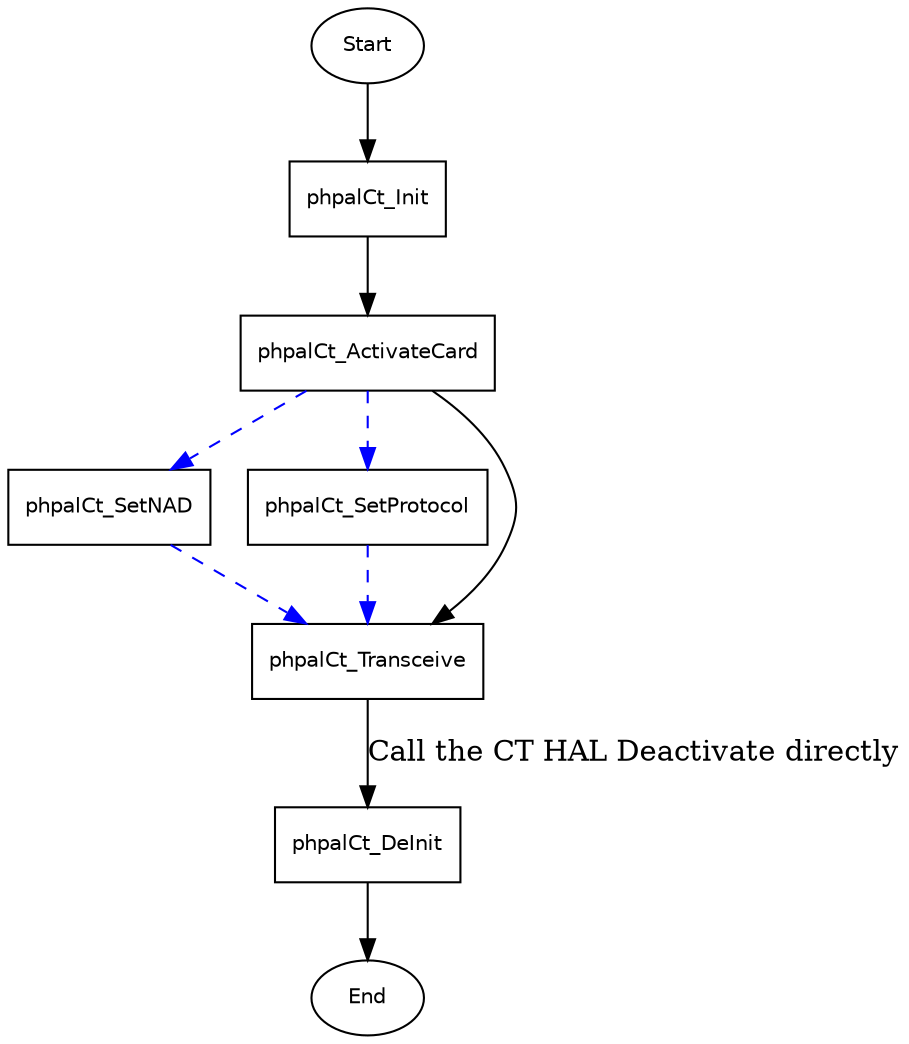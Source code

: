 

     digraph "Sample Usage" {
         node [shape=oval, fontname="Helvetica", fontsize=10];
         End;
         Start;

         node [shape=record, fontname="Helvetica", fontsize=10];

     //Nodes
         phpalCt_ActivateCard [ URL="\ref phpalCt_ActivateCard"];
         phpalCt_DeInit [ URL="\ref phpalCt_DeInit"];
         phpalCt_Init [ URL="\ref phpalCt_Init"];
         phpalCt_SetNAD [ URL="\ref phpalCt_SetNAD"];
         phpalCt_SetProtocol [ URL="\ref phpalCt_SetProtocol"];
         phpalCt_Transceive [ URL="\ref phpalCt_Transceive"];

     //Logical Flow
     Start -> phpalCt_Init;
     phpalCt_Init -> phpalCt_ActivateCard;
     phpalCt_ActivateCard -> phpalCt_Transceive
     phpalCt_Transceive -> phpalCt_DeInit[label = "Call the CT HAL Deactivate directly"];
     phpalCt_DeInit -> End;

     //optionals
     edge [ style="dashed", color="blue" ];
         phpalCt_ActivateCard -> phpalCt_SetProtocol;
         phpalCt_SetProtocol -> phpalCt_Transceive;
         phpalCt_ActivateCard -> phpalCt_SetNAD;
         phpalCt_SetNAD -> phpalCt_Transceive;
     //error/abort cases
         edge [ style="dashed", color="red" ];

     }
